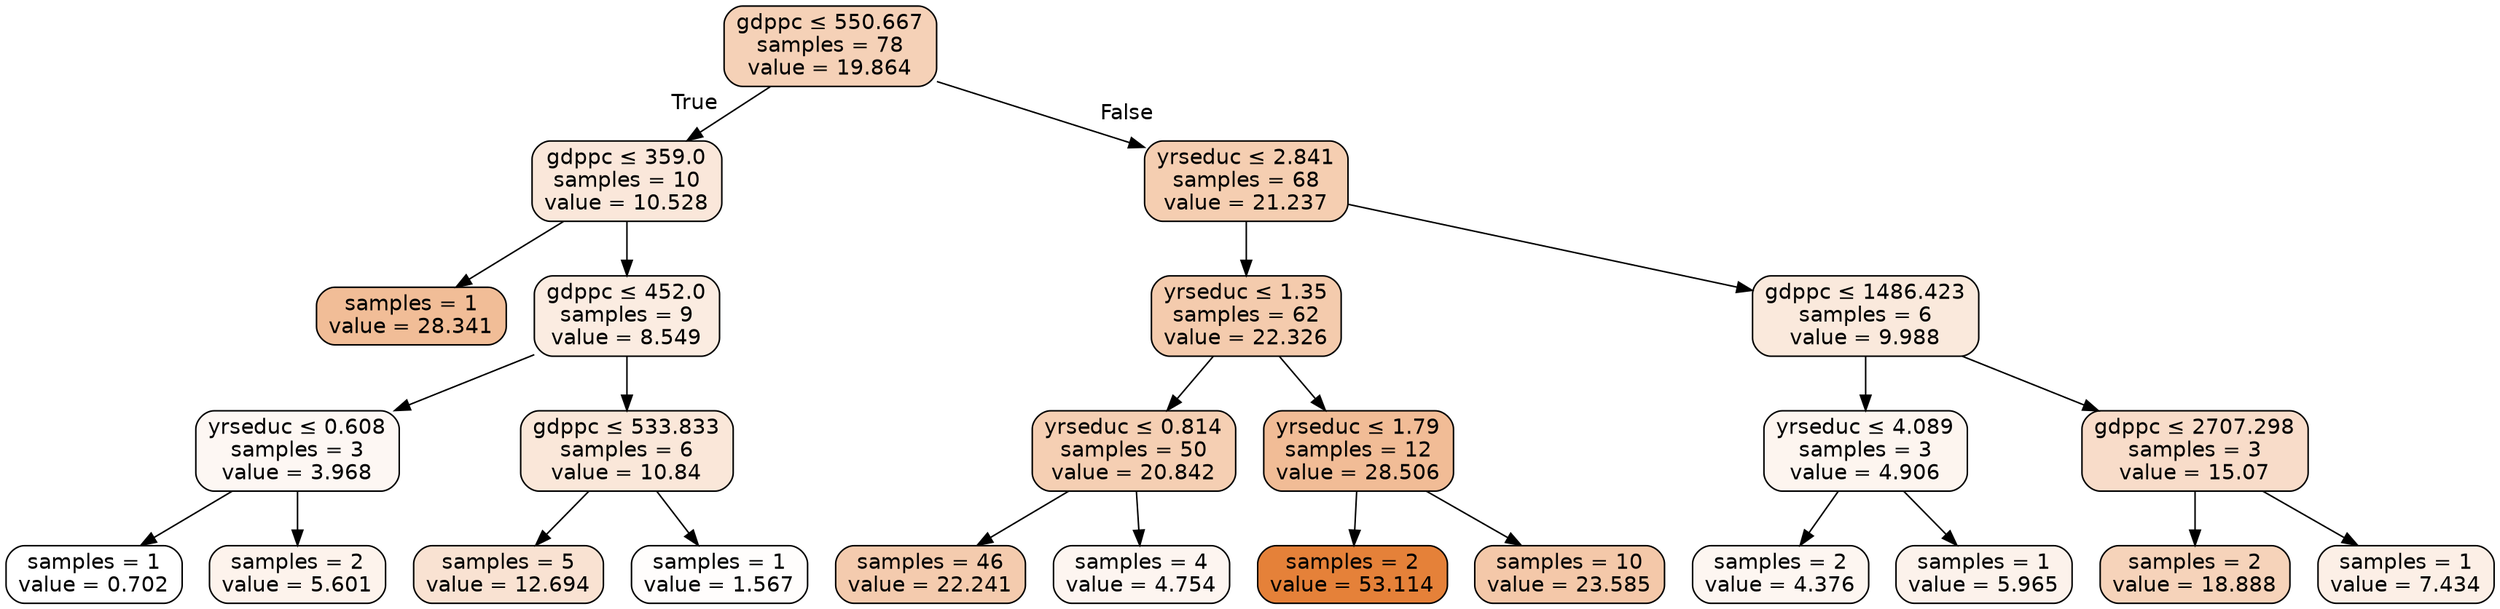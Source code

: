 digraph Tree {
node [shape=box, style="filled, rounded", color="black", fontname="helvetica"] ;
edge [fontname="helvetica"] ;
0 [label=<gdppc &le; 550.667<br/>samples = 78<br/>value = 19.864>, fillcolor="#f5d1b7"] ;
1 [label=<gdppc &le; 359.0<br/>samples = 10<br/>value = 10.528>, fillcolor="#fae7da"] ;
0 -> 1 [labeldistance=2.5, labelangle=45, headlabel="True"] ;
2 [label=<samples = 1<br/>value = 28.341>, fillcolor="#f1bd97"] ;
1 -> 2 ;
3 [label=<gdppc &le; 452.0<br/>samples = 9<br/>value = 8.549>, fillcolor="#fbece1"] ;
1 -> 3 ;
4 [label=<yrseduc &le; 0.608<br/>samples = 3<br/>value = 3.968>, fillcolor="#fdf7f3"] ;
3 -> 4 ;
5 [label=<samples = 1<br/>value = 0.702>, fillcolor="#ffffff"] ;
4 -> 5 ;
6 [label=<samples = 2<br/>value = 5.601>, fillcolor="#fdf3ec"] ;
4 -> 6 ;
7 [label=<gdppc &le; 533.833<br/>samples = 6<br/>value = 10.84>, fillcolor="#fae7d9"] ;
3 -> 7 ;
8 [label=<samples = 5<br/>value = 12.694>, fillcolor="#f9e2d2"] ;
7 -> 8 ;
9 [label=<samples = 1<br/>value = 1.567>, fillcolor="#fffdfc"] ;
7 -> 9 ;
10 [label=<yrseduc &le; 2.841<br/>samples = 68<br/>value = 21.237>, fillcolor="#f5ceb1"] ;
0 -> 10 [labeldistance=2.5, labelangle=-45, headlabel="False"] ;
11 [label=<yrseduc &le; 1.35<br/>samples = 62<br/>value = 22.326>, fillcolor="#f4cbad"] ;
10 -> 11 ;
12 [label=<yrseduc &le; 0.814<br/>samples = 50<br/>value = 20.842>, fillcolor="#f5cfb3"] ;
11 -> 12 ;
13 [label=<samples = 46<br/>value = 22.241>, fillcolor="#f4cbae"] ;
12 -> 13 ;
14 [label=<samples = 4<br/>value = 4.754>, fillcolor="#fdf5f0"] ;
12 -> 14 ;
15 [label=<yrseduc &le; 1.79<br/>samples = 12<br/>value = 28.506>, fillcolor="#f1bc96"] ;
11 -> 15 ;
16 [label=<samples = 2<br/>value = 53.114>, fillcolor="#e58139"] ;
15 -> 16 ;
17 [label=<samples = 10<br/>value = 23.585>, fillcolor="#f4c8a9"] ;
15 -> 17 ;
18 [label=<gdppc &le; 1486.423<br/>samples = 6<br/>value = 9.988>, fillcolor="#fae9dc"] ;
10 -> 18 ;
19 [label=<yrseduc &le; 4.089<br/>samples = 3<br/>value = 4.906>, fillcolor="#fdf5ef"] ;
18 -> 19 ;
20 [label=<samples = 2<br/>value = 4.376>, fillcolor="#fdf6f1"] ;
19 -> 20 ;
21 [label=<samples = 1<br/>value = 5.965>, fillcolor="#fcf2eb"] ;
19 -> 21 ;
22 [label=<gdppc &le; 2707.298<br/>samples = 3<br/>value = 15.07>, fillcolor="#f8dcc9"] ;
18 -> 22 ;
23 [label=<samples = 2<br/>value = 18.888>, fillcolor="#f6d3ba"] ;
22 -> 23 ;
24 [label=<samples = 1<br/>value = 7.434>, fillcolor="#fcefe6"] ;
22 -> 24 ;
}
